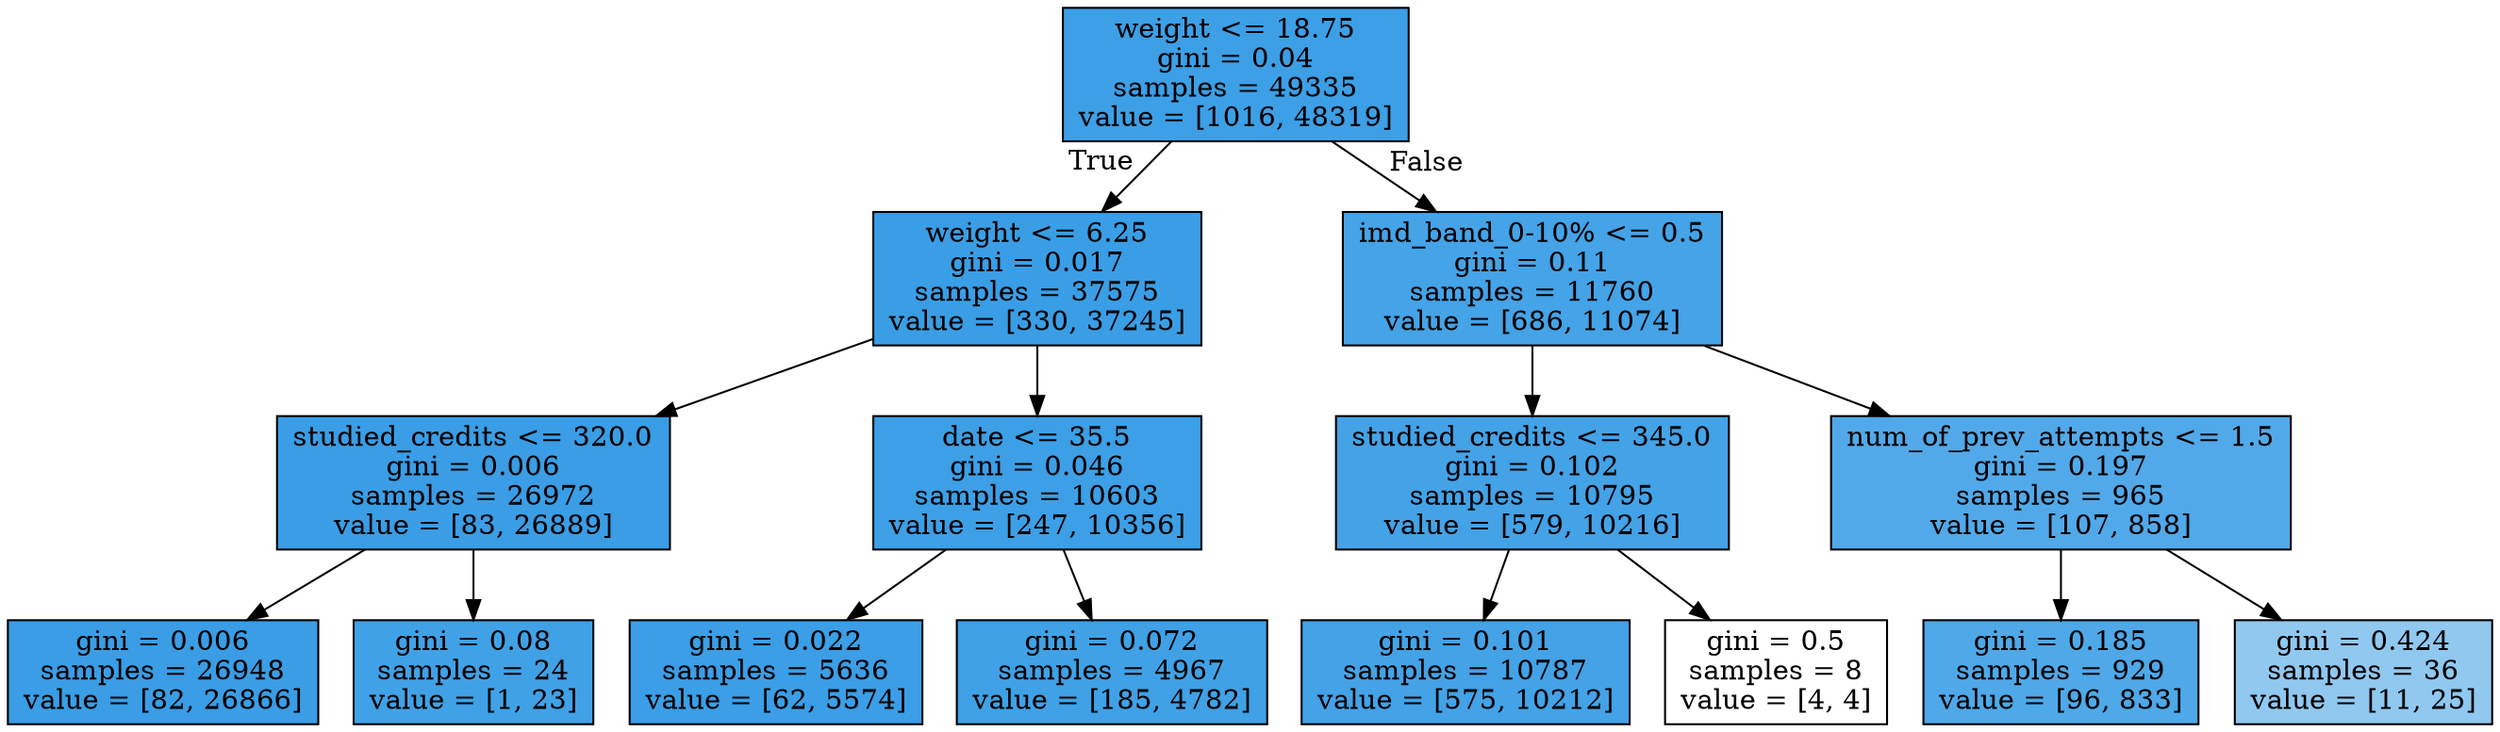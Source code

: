 digraph Tree {
node [shape=box, style="filled", color="black"] ;
0 [label="weight <= 18.75\ngini = 0.04\nsamples = 49335\nvalue = [1016, 48319]", fillcolor="#399de5fa"] ;
1 [label="weight <= 6.25\ngini = 0.017\nsamples = 37575\nvalue = [330, 37245]", fillcolor="#399de5fd"] ;
0 -> 1 [labeldistance=2.5, labelangle=45, headlabel="True"] ;
2 [label="studied_credits <= 320.0\ngini = 0.006\nsamples = 26972\nvalue = [83, 26889]", fillcolor="#399de5fe"] ;
1 -> 2 ;
3 [label="gini = 0.006\nsamples = 26948\nvalue = [82, 26866]", fillcolor="#399de5fe"] ;
2 -> 3 ;
4 [label="gini = 0.08\nsamples = 24\nvalue = [1, 23]", fillcolor="#399de5f4"] ;
2 -> 4 ;
5 [label="date <= 35.5\ngini = 0.046\nsamples = 10603\nvalue = [247, 10356]", fillcolor="#399de5f9"] ;
1 -> 5 ;
6 [label="gini = 0.022\nsamples = 5636\nvalue = [62, 5574]", fillcolor="#399de5fc"] ;
5 -> 6 ;
7 [label="gini = 0.072\nsamples = 4967\nvalue = [185, 4782]", fillcolor="#399de5f5"] ;
5 -> 7 ;
8 [label="imd_band_0-10% <= 0.5\ngini = 0.11\nsamples = 11760\nvalue = [686, 11074]", fillcolor="#399de5ef"] ;
0 -> 8 [labeldistance=2.5, labelangle=-45, headlabel="False"] ;
9 [label="studied_credits <= 345.0\ngini = 0.102\nsamples = 10795\nvalue = [579, 10216]", fillcolor="#399de5f1"] ;
8 -> 9 ;
10 [label="gini = 0.101\nsamples = 10787\nvalue = [575, 10212]", fillcolor="#399de5f1"] ;
9 -> 10 ;
11 [label="gini = 0.5\nsamples = 8\nvalue = [4, 4]", fillcolor="#e5813900"] ;
9 -> 11 ;
12 [label="num_of_prev_attempts <= 1.5\ngini = 0.197\nsamples = 965\nvalue = [107, 858]", fillcolor="#399de5df"] ;
8 -> 12 ;
13 [label="gini = 0.185\nsamples = 929\nvalue = [96, 833]", fillcolor="#399de5e2"] ;
12 -> 13 ;
14 [label="gini = 0.424\nsamples = 36\nvalue = [11, 25]", fillcolor="#399de58f"] ;
12 -> 14 ;
}
